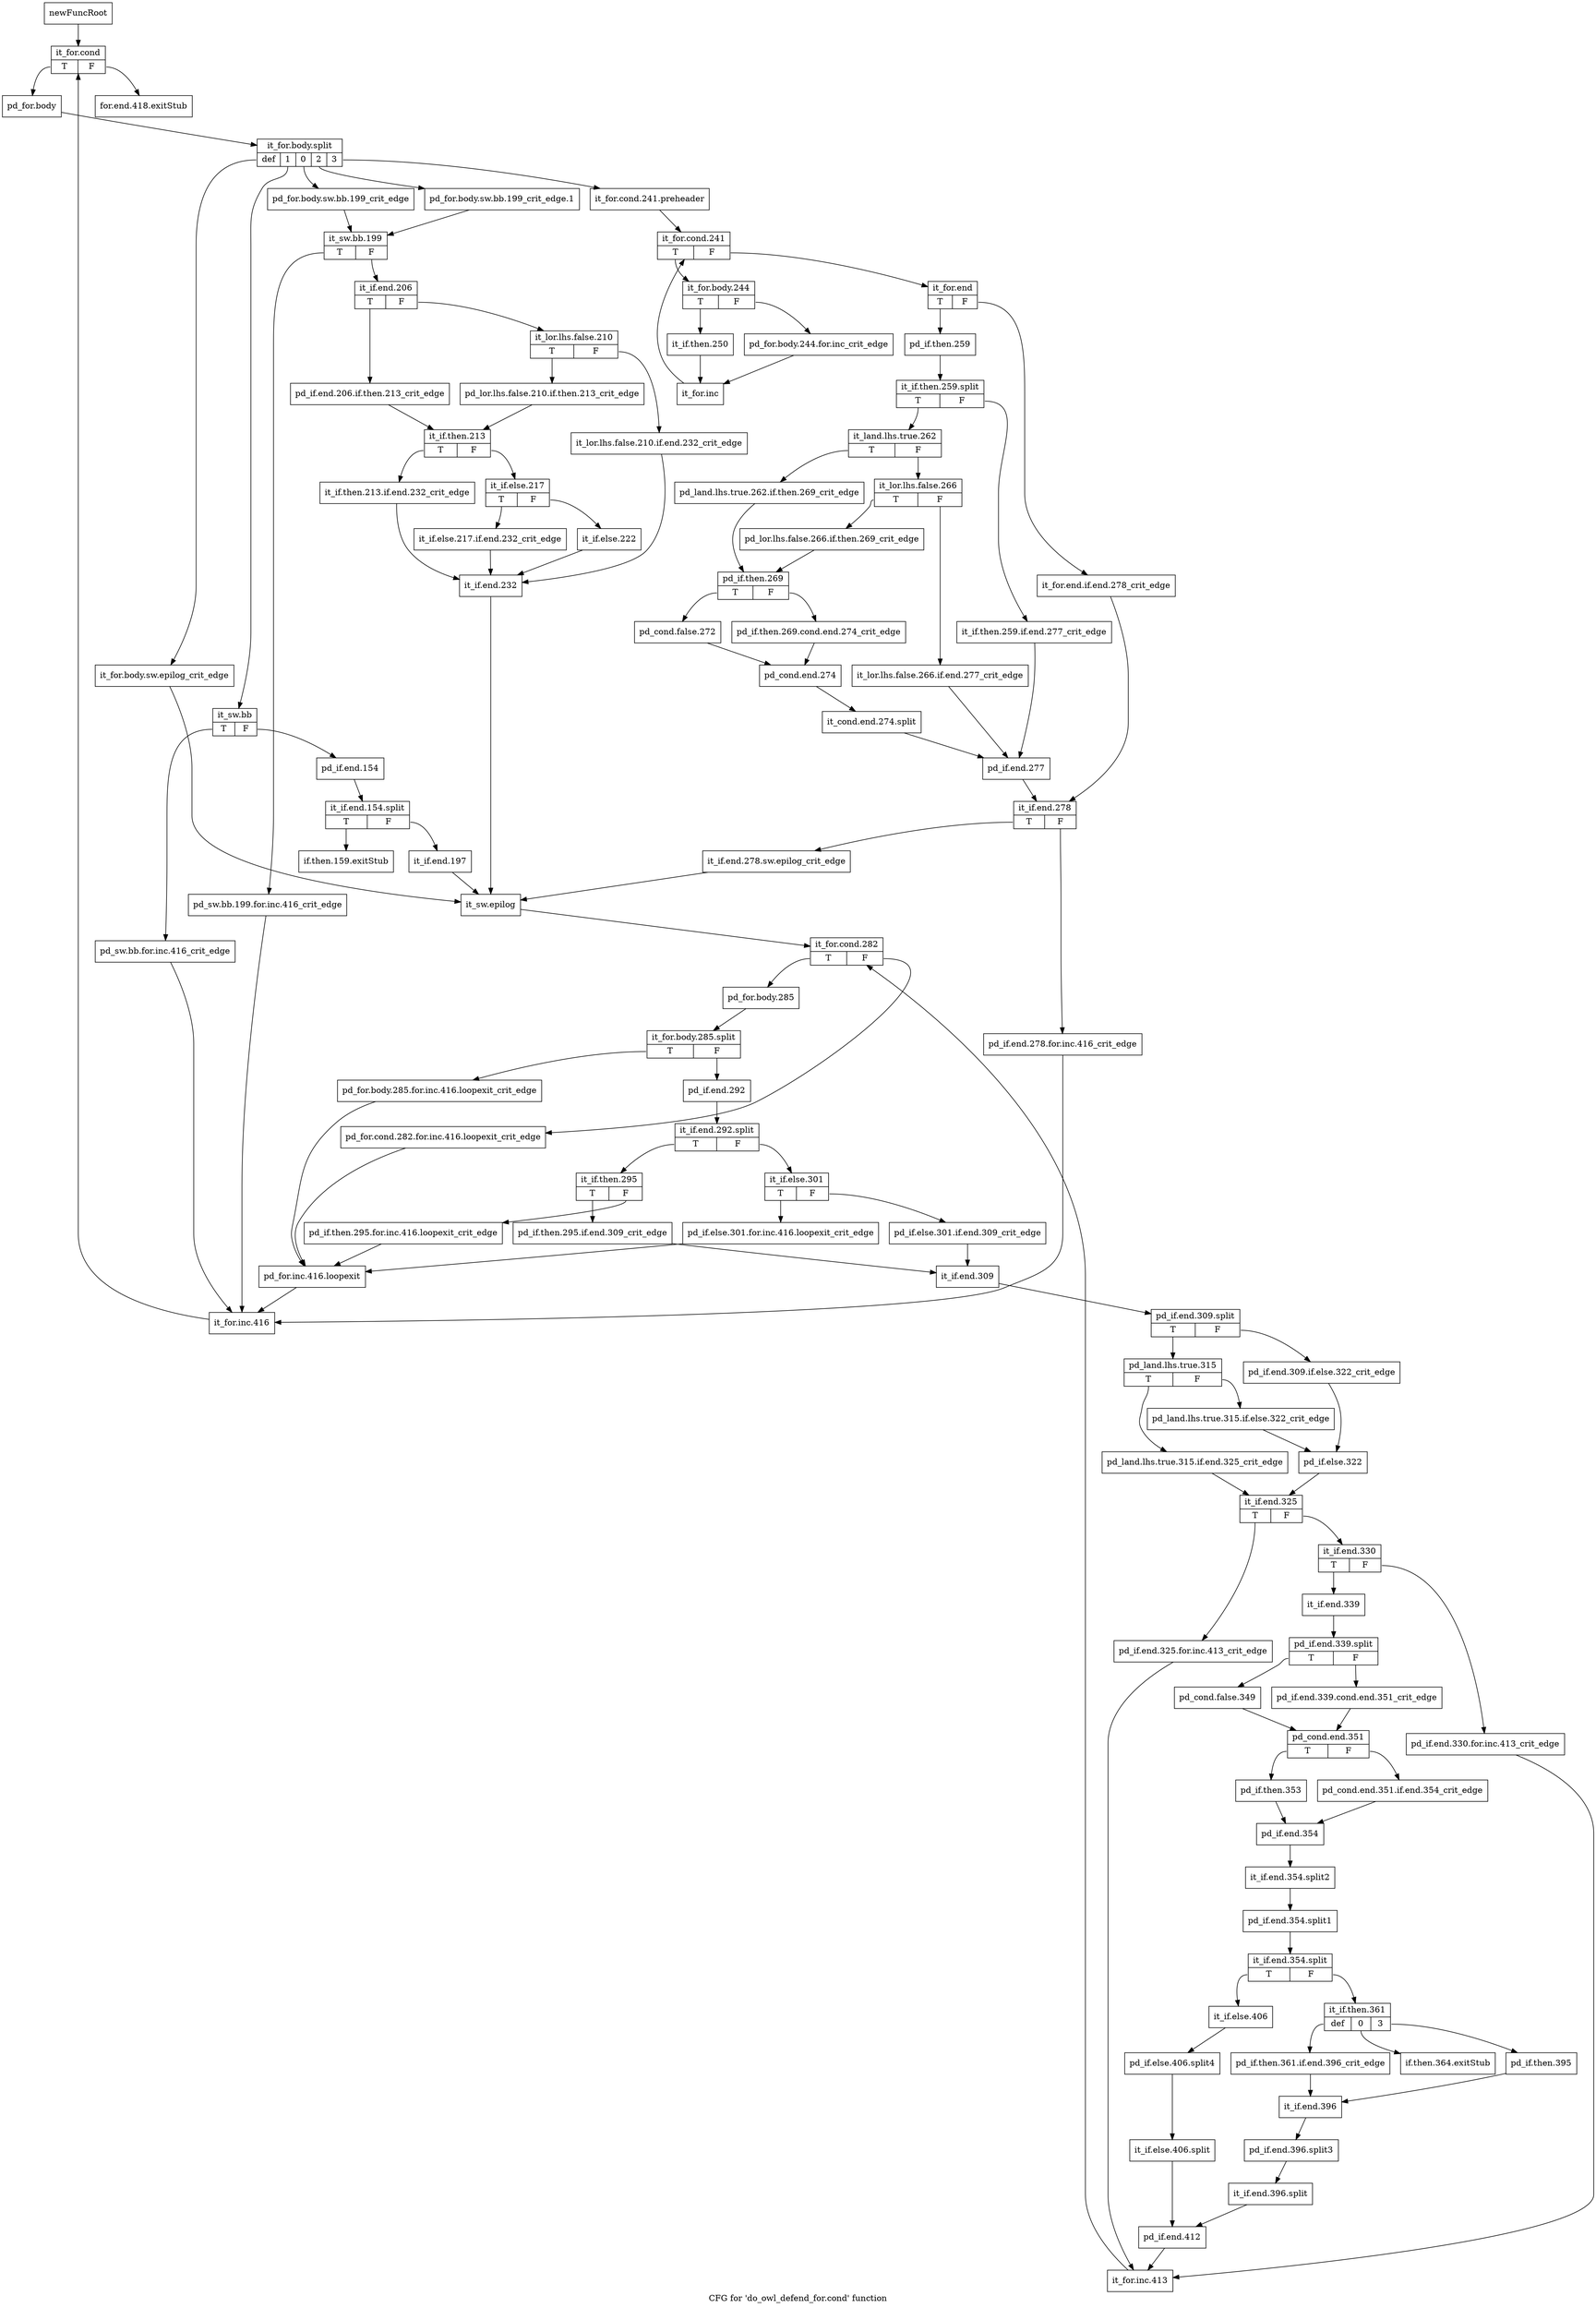 digraph "CFG for 'do_owl_defend_for.cond' function" {
	label="CFG for 'do_owl_defend_for.cond' function";

	Node0x41bcb60 [shape=record,label="{newFuncRoot}"];
	Node0x41bcb60 -> Node0x41bcca0;
	Node0x41bcbb0 [shape=record,label="{for.end.418.exitStub}"];
	Node0x41bcc00 [shape=record,label="{if.then.159.exitStub}"];
	Node0x41bcc50 [shape=record,label="{if.then.364.exitStub}"];
	Node0x41bcca0 [shape=record,label="{it_for.cond|{<s0>T|<s1>F}}"];
	Node0x41bcca0:s0 -> Node0x41bccf0;
	Node0x41bcca0:s1 -> Node0x41bcbb0;
	Node0x41bccf0 [shape=record,label="{pd_for.body}"];
	Node0x41bccf0 -> Node0x5106b00;
	Node0x5106b00 [shape=record,label="{it_for.body.split|{<s0>def|<s1>1|<s2>0|<s3>2|<s4>3}}"];
	Node0x5106b00:s0 -> Node0x41bda60;
	Node0x5106b00:s1 -> Node0x41bd920;
	Node0x5106b00:s2 -> Node0x41bd4c0;
	Node0x5106b00:s3 -> Node0x41bd470;
	Node0x5106b00:s4 -> Node0x41bcd40;
	Node0x41bcd40 [shape=record,label="{it_for.cond.241.preheader}"];
	Node0x41bcd40 -> Node0x41bcd90;
	Node0x41bcd90 [shape=record,label="{it_for.cond.241|{<s0>T|<s1>F}}"];
	Node0x41bcd90:s0 -> Node0x41bd330;
	Node0x41bcd90:s1 -> Node0x41bcde0;
	Node0x41bcde0 [shape=record,label="{it_for.end|{<s0>T|<s1>F}}"];
	Node0x41bcde0:s0 -> Node0x41bce80;
	Node0x41bcde0:s1 -> Node0x41bce30;
	Node0x41bce30 [shape=record,label="{it_for.end.if.end.278_crit_edge}"];
	Node0x41bce30 -> Node0x41bd240;
	Node0x41bce80 [shape=record,label="{pd_if.then.259}"];
	Node0x41bce80 -> Node0x5106b80;
	Node0x5106b80 [shape=record,label="{it_if.then.259.split|{<s0>T|<s1>F}}"];
	Node0x5106b80:s0 -> Node0x41bcf20;
	Node0x5106b80:s1 -> Node0x41bced0;
	Node0x41bced0 [shape=record,label="{it_if.then.259.if.end.277_crit_edge}"];
	Node0x41bced0 -> Node0x41bd1f0;
	Node0x41bcf20 [shape=record,label="{it_land.lhs.true.262|{<s0>T|<s1>F}}"];
	Node0x41bcf20:s0 -> Node0x41bd060;
	Node0x41bcf20:s1 -> Node0x41bcf70;
	Node0x41bcf70 [shape=record,label="{it_lor.lhs.false.266|{<s0>T|<s1>F}}"];
	Node0x41bcf70:s0 -> Node0x41bd010;
	Node0x41bcf70:s1 -> Node0x41bcfc0;
	Node0x41bcfc0 [shape=record,label="{it_lor.lhs.false.266.if.end.277_crit_edge}"];
	Node0x41bcfc0 -> Node0x41bd1f0;
	Node0x41bd010 [shape=record,label="{pd_lor.lhs.false.266.if.then.269_crit_edge}"];
	Node0x41bd010 -> Node0x41bd0b0;
	Node0x41bd060 [shape=record,label="{pd_land.lhs.true.262.if.then.269_crit_edge}"];
	Node0x41bd060 -> Node0x41bd0b0;
	Node0x41bd0b0 [shape=record,label="{pd_if.then.269|{<s0>T|<s1>F}}"];
	Node0x41bd0b0:s0 -> Node0x41bd150;
	Node0x41bd0b0:s1 -> Node0x41bd100;
	Node0x41bd100 [shape=record,label="{pd_if.then.269.cond.end.274_crit_edge}"];
	Node0x41bd100 -> Node0x41bd1a0;
	Node0x41bd150 [shape=record,label="{pd_cond.false.272}"];
	Node0x41bd150 -> Node0x41bd1a0;
	Node0x41bd1a0 [shape=record,label="{pd_cond.end.274}"];
	Node0x41bd1a0 -> Node0x5107420;
	Node0x5107420 [shape=record,label="{it_cond.end.274.split}"];
	Node0x5107420 -> Node0x41bd1f0;
	Node0x41bd1f0 [shape=record,label="{pd_if.end.277}"];
	Node0x41bd1f0 -> Node0x41bd240;
	Node0x41bd240 [shape=record,label="{it_if.end.278|{<s0>T|<s1>F}}"];
	Node0x41bd240:s0 -> Node0x41bd2e0;
	Node0x41bd240:s1 -> Node0x41bd290;
	Node0x41bd290 [shape=record,label="{pd_if.end.278.for.inc.416_crit_edge}"];
	Node0x41bd290 -> Node0x41be640;
	Node0x41bd2e0 [shape=record,label="{it_if.end.278.sw.epilog_crit_edge}"];
	Node0x41bd2e0 -> Node0x41bdab0;
	Node0x41bd330 [shape=record,label="{it_for.body.244|{<s0>T|<s1>F}}"];
	Node0x41bd330:s0 -> Node0x41bd3d0;
	Node0x41bd330:s1 -> Node0x41bd380;
	Node0x41bd380 [shape=record,label="{pd_for.body.244.for.inc_crit_edge}"];
	Node0x41bd380 -> Node0x41bd420;
	Node0x41bd3d0 [shape=record,label="{it_if.then.250}"];
	Node0x41bd3d0 -> Node0x41bd420;
	Node0x41bd420 [shape=record,label="{it_for.inc}"];
	Node0x41bd420 -> Node0x41bcd90;
	Node0x41bd470 [shape=record,label="{pd_for.body.sw.bb.199_crit_edge.1}"];
	Node0x41bd470 -> Node0x41bd510;
	Node0x41bd4c0 [shape=record,label="{pd_for.body.sw.bb.199_crit_edge}"];
	Node0x41bd4c0 -> Node0x41bd510;
	Node0x41bd510 [shape=record,label="{it_sw.bb.199|{<s0>T|<s1>F}}"];
	Node0x41bd510:s0 -> Node0x41bd8d0;
	Node0x41bd510:s1 -> Node0x41bd560;
	Node0x41bd560 [shape=record,label="{it_if.end.206|{<s0>T|<s1>F}}"];
	Node0x41bd560:s0 -> Node0x41bd6a0;
	Node0x41bd560:s1 -> Node0x41bd5b0;
	Node0x41bd5b0 [shape=record,label="{it_lor.lhs.false.210|{<s0>T|<s1>F}}"];
	Node0x41bd5b0:s0 -> Node0x41bd650;
	Node0x41bd5b0:s1 -> Node0x41bd600;
	Node0x41bd600 [shape=record,label="{it_lor.lhs.false.210.if.end.232_crit_edge}"];
	Node0x41bd600 -> Node0x41bd880;
	Node0x41bd650 [shape=record,label="{pd_lor.lhs.false.210.if.then.213_crit_edge}"];
	Node0x41bd650 -> Node0x41bd6f0;
	Node0x41bd6a0 [shape=record,label="{pd_if.end.206.if.then.213_crit_edge}"];
	Node0x41bd6a0 -> Node0x41bd6f0;
	Node0x41bd6f0 [shape=record,label="{it_if.then.213|{<s0>T|<s1>F}}"];
	Node0x41bd6f0:s0 -> Node0x41bd830;
	Node0x41bd6f0:s1 -> Node0x41bd740;
	Node0x41bd740 [shape=record,label="{it_if.else.217|{<s0>T|<s1>F}}"];
	Node0x41bd740:s0 -> Node0x41bd7e0;
	Node0x41bd740:s1 -> Node0x41bd790;
	Node0x41bd790 [shape=record,label="{it_if.else.222}"];
	Node0x41bd790 -> Node0x41bd880;
	Node0x41bd7e0 [shape=record,label="{it_if.else.217.if.end.232_crit_edge}"];
	Node0x41bd7e0 -> Node0x41bd880;
	Node0x41bd830 [shape=record,label="{it_if.then.213.if.end.232_crit_edge}"];
	Node0x41bd830 -> Node0x41bd880;
	Node0x41bd880 [shape=record,label="{it_if.end.232}"];
	Node0x41bd880 -> Node0x41bdab0;
	Node0x41bd8d0 [shape=record,label="{pd_sw.bb.199.for.inc.416_crit_edge}"];
	Node0x41bd8d0 -> Node0x41be640;
	Node0x41bd920 [shape=record,label="{it_sw.bb|{<s0>T|<s1>F}}"];
	Node0x41bd920:s0 -> Node0x41bda10;
	Node0x41bd920:s1 -> Node0x41bd970;
	Node0x41bd970 [shape=record,label="{pd_if.end.154}"];
	Node0x41bd970 -> Node0x51078c0;
	Node0x51078c0 [shape=record,label="{it_if.end.154.split|{<s0>T|<s1>F}}"];
	Node0x51078c0:s0 -> Node0x41bcc00;
	Node0x51078c0:s1 -> Node0x41bd9c0;
	Node0x41bd9c0 [shape=record,label="{it_if.end.197}"];
	Node0x41bd9c0 -> Node0x41bdab0;
	Node0x41bda10 [shape=record,label="{pd_sw.bb.for.inc.416_crit_edge}"];
	Node0x41bda10 -> Node0x41be640;
	Node0x41bda60 [shape=record,label="{it_for.body.sw.epilog_crit_edge}"];
	Node0x41bda60 -> Node0x41bdab0;
	Node0x41bdab0 [shape=record,label="{it_sw.epilog}"];
	Node0x41bdab0 -> Node0x41bdb00;
	Node0x41bdb00 [shape=record,label="{it_for.cond.282|{<s0>T|<s1>F}}"];
	Node0x41bdb00:s0 -> Node0x41bdba0;
	Node0x41bdb00:s1 -> Node0x41bdb50;
	Node0x41bdb50 [shape=record,label="{pd_for.cond.282.for.inc.416.loopexit_crit_edge}"];
	Node0x41bdb50 -> Node0x41be5f0;
	Node0x41bdba0 [shape=record,label="{pd_for.body.285}"];
	Node0x41bdba0 -> Node0x5108300;
	Node0x5108300 [shape=record,label="{it_for.body.285.split|{<s0>T|<s1>F}}"];
	Node0x5108300:s0 -> Node0x41be5a0;
	Node0x5108300:s1 -> Node0x41bdbf0;
	Node0x41bdbf0 [shape=record,label="{pd_if.end.292}"];
	Node0x41bdbf0 -> Node0x5108fa0;
	Node0x5108fa0 [shape=record,label="{it_if.end.292.split|{<s0>T|<s1>F}}"];
	Node0x5108fa0:s0 -> Node0x41bdd30;
	Node0x5108fa0:s1 -> Node0x41bdc40;
	Node0x41bdc40 [shape=record,label="{it_if.else.301|{<s0>T|<s1>F}}"];
	Node0x41bdc40:s0 -> Node0x41bdce0;
	Node0x41bdc40:s1 -> Node0x41bdc90;
	Node0x41bdc90 [shape=record,label="{pd_if.else.301.if.end.309_crit_edge}"];
	Node0x41bdc90 -> Node0x41bde20;
	Node0x41bdce0 [shape=record,label="{pd_if.else.301.for.inc.416.loopexit_crit_edge}"];
	Node0x41bdce0 -> Node0x41be5f0;
	Node0x41bdd30 [shape=record,label="{it_if.then.295|{<s0>T|<s1>F}}"];
	Node0x41bdd30:s0 -> Node0x41bddd0;
	Node0x41bdd30:s1 -> Node0x41bdd80;
	Node0x41bdd80 [shape=record,label="{pd_if.then.295.for.inc.416.loopexit_crit_edge}"];
	Node0x41bdd80 -> Node0x41be5f0;
	Node0x41bddd0 [shape=record,label="{pd_if.then.295.if.end.309_crit_edge}"];
	Node0x41bddd0 -> Node0x41bde20;
	Node0x41bde20 [shape=record,label="{it_if.end.309}"];
	Node0x41bde20 -> Node0x5107730;
	Node0x5107730 [shape=record,label="{pd_if.end.309.split|{<s0>T|<s1>F}}"];
	Node0x5107730:s0 -> Node0x41bdec0;
	Node0x5107730:s1 -> Node0x41bde70;
	Node0x41bde70 [shape=record,label="{pd_if.end.309.if.else.322_crit_edge}"];
	Node0x41bde70 -> Node0x41bdf60;
	Node0x41bdec0 [shape=record,label="{pd_land.lhs.true.315|{<s0>T|<s1>F}}"];
	Node0x41bdec0:s0 -> Node0x41bdfb0;
	Node0x41bdec0:s1 -> Node0x41bdf10;
	Node0x41bdf10 [shape=record,label="{pd_land.lhs.true.315.if.else.322_crit_edge}"];
	Node0x41bdf10 -> Node0x41bdf60;
	Node0x41bdf60 [shape=record,label="{pd_if.else.322}"];
	Node0x41bdf60 -> Node0x41be000;
	Node0x41bdfb0 [shape=record,label="{pd_land.lhs.true.315.if.end.325_crit_edge}"];
	Node0x41bdfb0 -> Node0x41be000;
	Node0x41be000 [shape=record,label="{it_if.end.325|{<s0>T|<s1>F}}"];
	Node0x41be000:s0 -> Node0x41be500;
	Node0x41be000:s1 -> Node0x41be050;
	Node0x41be050 [shape=record,label="{it_if.end.330|{<s0>T|<s1>F}}"];
	Node0x41be050:s0 -> Node0x41be0f0;
	Node0x41be050:s1 -> Node0x41be0a0;
	Node0x41be0a0 [shape=record,label="{pd_if.end.330.for.inc.413_crit_edge}"];
	Node0x41be0a0 -> Node0x41be550;
	Node0x41be0f0 [shape=record,label="{it_if.end.339}"];
	Node0x41be0f0 -> Node0x50efe40;
	Node0x50efe40 [shape=record,label="{pd_if.end.339.split|{<s0>T|<s1>F}}"];
	Node0x50efe40:s0 -> Node0x41be190;
	Node0x50efe40:s1 -> Node0x41be140;
	Node0x41be140 [shape=record,label="{pd_if.end.339.cond.end.351_crit_edge}"];
	Node0x41be140 -> Node0x41be1e0;
	Node0x41be190 [shape=record,label="{pd_cond.false.349}"];
	Node0x41be190 -> Node0x41be1e0;
	Node0x41be1e0 [shape=record,label="{pd_cond.end.351|{<s0>T|<s1>F}}"];
	Node0x41be1e0:s0 -> Node0x41be280;
	Node0x41be1e0:s1 -> Node0x41be230;
	Node0x41be230 [shape=record,label="{pd_cond.end.351.if.end.354_crit_edge}"];
	Node0x41be230 -> Node0x41be2d0;
	Node0x41be280 [shape=record,label="{pd_if.then.353}"];
	Node0x41be280 -> Node0x41be2d0;
	Node0x41be2d0 [shape=record,label="{pd_if.end.354}"];
	Node0x41be2d0 -> Node0x502c570;
	Node0x502c570 [shape=record,label="{it_if.end.354.split2}"];
	Node0x502c570 -> Node0x51083f0;
	Node0x51083f0 [shape=record,label="{pd_if.end.354.split1}"];
	Node0x51083f0 -> Node0x5108ea0;
	Node0x5108ea0 [shape=record,label="{it_if.end.354.split|{<s0>T|<s1>F}}"];
	Node0x5108ea0:s0 -> Node0x41be460;
	Node0x5108ea0:s1 -> Node0x41be320;
	Node0x41be320 [shape=record,label="{it_if.then.361|{<s0>def|<s1>0|<s2>3}}"];
	Node0x41be320:s0 -> Node0x41be3c0;
	Node0x41be320:s1 -> Node0x41bcc50;
	Node0x41be320:s2 -> Node0x41be370;
	Node0x41be370 [shape=record,label="{pd_if.then.395}"];
	Node0x41be370 -> Node0x41be410;
	Node0x41be3c0 [shape=record,label="{pd_if.then.361.if.end.396_crit_edge}"];
	Node0x41be3c0 -> Node0x41be410;
	Node0x41be410 [shape=record,label="{it_if.end.396}"];
	Node0x41be410 -> Node0x5107940;
	Node0x5107940 [shape=record,label="{pd_if.end.396.split3}"];
	Node0x5107940 -> Node0x50e2230;
	Node0x50e2230 [shape=record,label="{it_if.end.396.split}"];
	Node0x50e2230 -> Node0x41be4b0;
	Node0x41be460 [shape=record,label="{it_if.else.406}"];
	Node0x41be460 -> Node0x510f870;
	Node0x510f870 [shape=record,label="{pd_if.else.406.split4}"];
	Node0x510f870 -> Node0x50e1d60;
	Node0x50e1d60 [shape=record,label="{it_if.else.406.split}"];
	Node0x50e1d60 -> Node0x41be4b0;
	Node0x41be4b0 [shape=record,label="{pd_if.end.412}"];
	Node0x41be4b0 -> Node0x41be550;
	Node0x41be500 [shape=record,label="{pd_if.end.325.for.inc.413_crit_edge}"];
	Node0x41be500 -> Node0x41be550;
	Node0x41be550 [shape=record,label="{it_for.inc.413}"];
	Node0x41be550 -> Node0x41bdb00;
	Node0x41be5a0 [shape=record,label="{pd_for.body.285.for.inc.416.loopexit_crit_edge}"];
	Node0x41be5a0 -> Node0x41be5f0;
	Node0x41be5f0 [shape=record,label="{pd_for.inc.416.loopexit}"];
	Node0x41be5f0 -> Node0x41be640;
	Node0x41be640 [shape=record,label="{it_for.inc.416}"];
	Node0x41be640 -> Node0x41bcca0;
}

